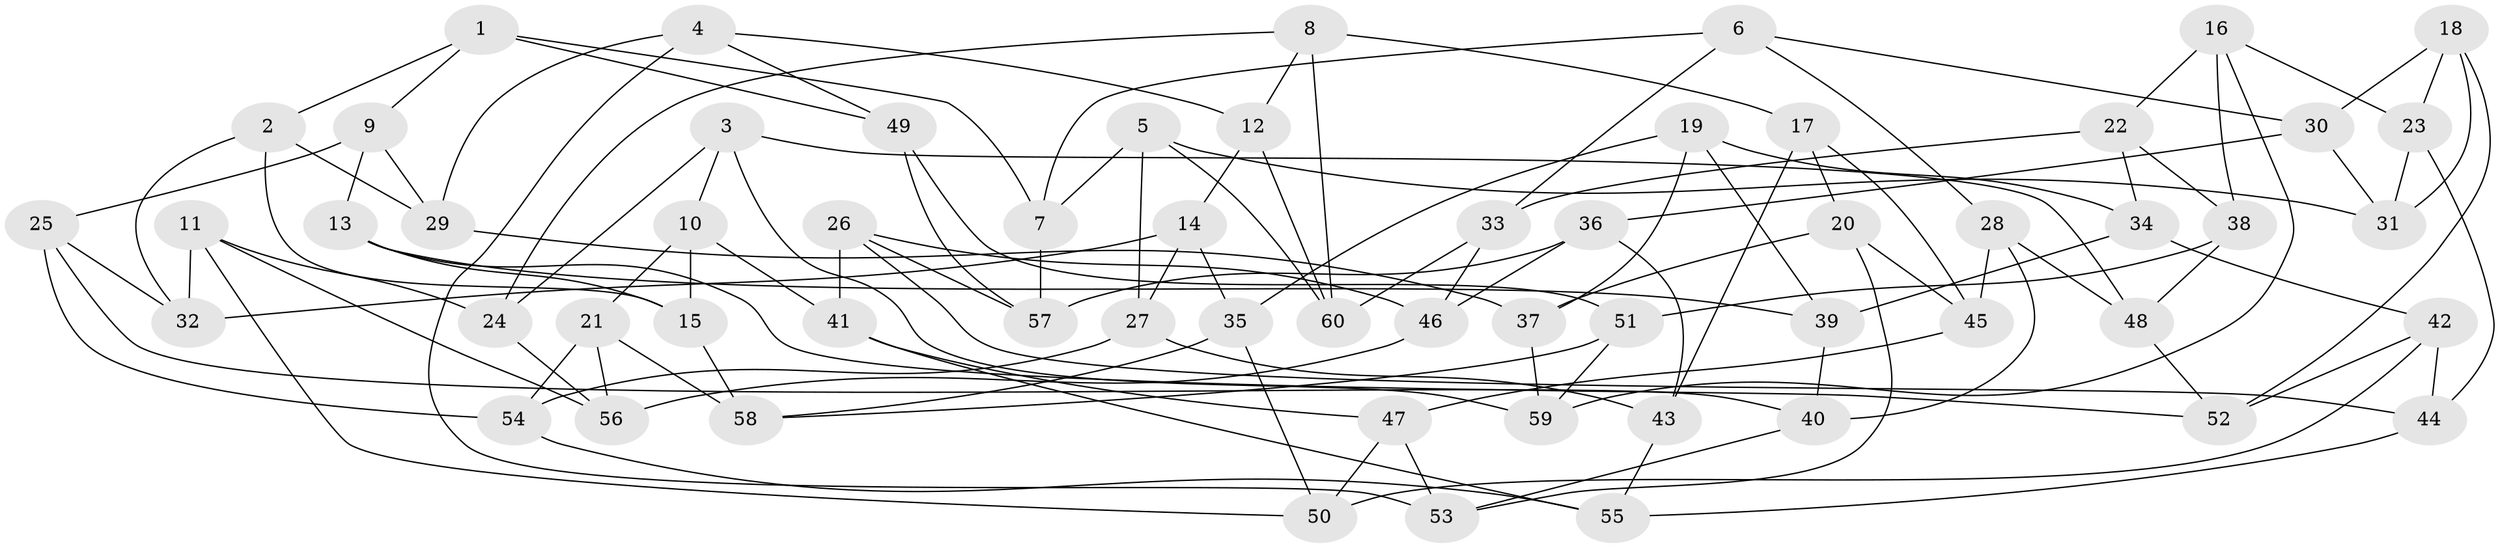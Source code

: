 // Generated by graph-tools (version 1.1) at 2025/58/03/09/25 04:58:46]
// undirected, 60 vertices, 120 edges
graph export_dot {
graph [start="1"]
  node [color=gray90,style=filled];
  1;
  2;
  3;
  4;
  5;
  6;
  7;
  8;
  9;
  10;
  11;
  12;
  13;
  14;
  15;
  16;
  17;
  18;
  19;
  20;
  21;
  22;
  23;
  24;
  25;
  26;
  27;
  28;
  29;
  30;
  31;
  32;
  33;
  34;
  35;
  36;
  37;
  38;
  39;
  40;
  41;
  42;
  43;
  44;
  45;
  46;
  47;
  48;
  49;
  50;
  51;
  52;
  53;
  54;
  55;
  56;
  57;
  58;
  59;
  60;
  1 -- 7;
  1 -- 49;
  1 -- 9;
  1 -- 2;
  2 -- 15;
  2 -- 29;
  2 -- 32;
  3 -- 59;
  3 -- 24;
  3 -- 48;
  3 -- 10;
  4 -- 49;
  4 -- 12;
  4 -- 53;
  4 -- 29;
  5 -- 27;
  5 -- 7;
  5 -- 31;
  5 -- 60;
  6 -- 30;
  6 -- 33;
  6 -- 28;
  6 -- 7;
  7 -- 57;
  8 -- 17;
  8 -- 12;
  8 -- 24;
  8 -- 60;
  9 -- 13;
  9 -- 25;
  9 -- 29;
  10 -- 21;
  10 -- 41;
  10 -- 15;
  11 -- 32;
  11 -- 50;
  11 -- 24;
  11 -- 56;
  12 -- 60;
  12 -- 14;
  13 -- 39;
  13 -- 52;
  13 -- 15;
  14 -- 32;
  14 -- 35;
  14 -- 27;
  15 -- 58;
  16 -- 59;
  16 -- 22;
  16 -- 38;
  16 -- 23;
  17 -- 20;
  17 -- 43;
  17 -- 45;
  18 -- 23;
  18 -- 30;
  18 -- 31;
  18 -- 52;
  19 -- 35;
  19 -- 37;
  19 -- 39;
  19 -- 34;
  20 -- 37;
  20 -- 45;
  20 -- 53;
  21 -- 56;
  21 -- 54;
  21 -- 58;
  22 -- 33;
  22 -- 38;
  22 -- 34;
  23 -- 44;
  23 -- 31;
  24 -- 56;
  25 -- 54;
  25 -- 40;
  25 -- 32;
  26 -- 44;
  26 -- 46;
  26 -- 41;
  26 -- 57;
  27 -- 43;
  27 -- 54;
  28 -- 45;
  28 -- 48;
  28 -- 40;
  29 -- 37;
  30 -- 31;
  30 -- 36;
  33 -- 46;
  33 -- 60;
  34 -- 39;
  34 -- 42;
  35 -- 58;
  35 -- 50;
  36 -- 43;
  36 -- 46;
  36 -- 57;
  37 -- 59;
  38 -- 51;
  38 -- 48;
  39 -- 40;
  40 -- 53;
  41 -- 47;
  41 -- 55;
  42 -- 50;
  42 -- 44;
  42 -- 52;
  43 -- 55;
  44 -- 55;
  45 -- 47;
  46 -- 56;
  47 -- 50;
  47 -- 53;
  48 -- 52;
  49 -- 57;
  49 -- 51;
  51 -- 58;
  51 -- 59;
  54 -- 55;
}
